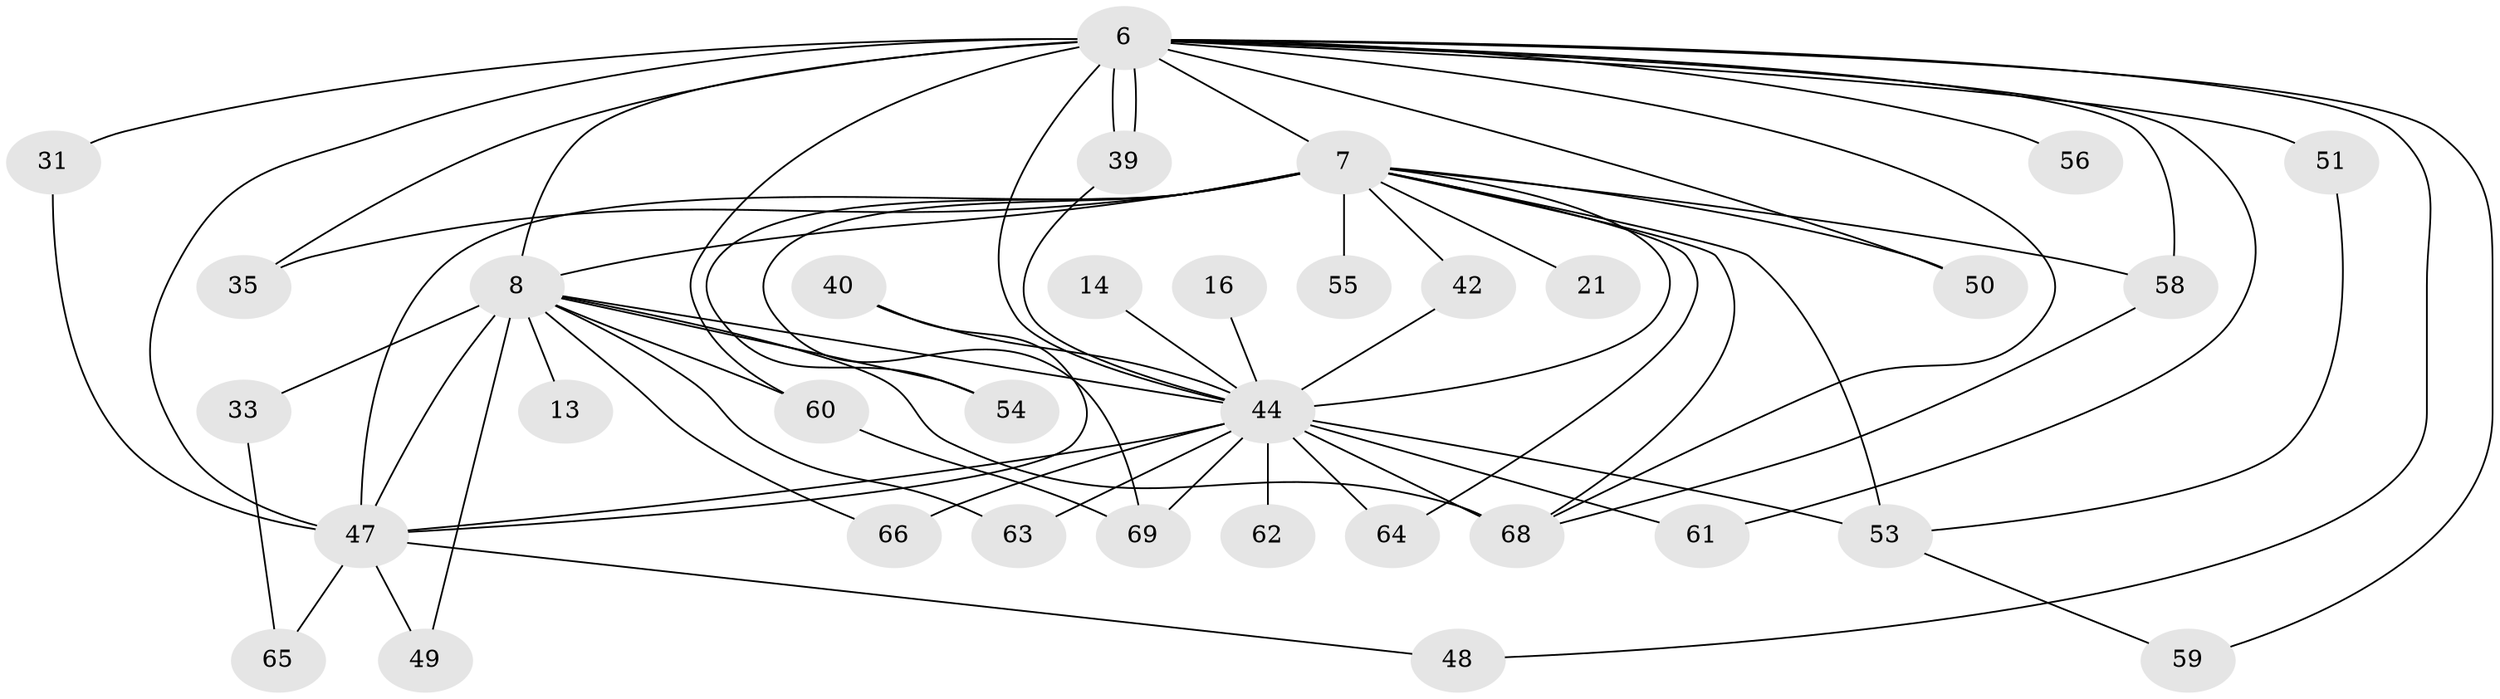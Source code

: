 // original degree distribution, {18: 0.028985507246376812, 17: 0.028985507246376812, 11: 0.014492753623188406, 22: 0.014492753623188406, 14: 0.014492753623188406, 20: 0.028985507246376812, 15: 0.014492753623188406, 5: 0.028985507246376812, 2: 0.4927536231884058, 3: 0.2318840579710145, 4: 0.10144927536231885}
// Generated by graph-tools (version 1.1) at 2025/45/03/09/25 04:45:02]
// undirected, 34 vertices, 65 edges
graph export_dot {
graph [start="1"]
  node [color=gray90,style=filled];
  6 [super="+1"];
  7 [super="+4"];
  8 [super="+2"];
  13;
  14;
  16;
  21;
  31;
  33;
  35 [super="+19"];
  39;
  40;
  42;
  44 [super="+30+23+10"];
  47 [super="+27+5"];
  48;
  49;
  50;
  51;
  53 [super="+26+12"];
  54;
  55;
  56;
  58 [super="+22+28+45+32"];
  59;
  60 [super="+43"];
  61;
  62;
  63;
  64;
  65;
  66 [super="+57"];
  68 [super="+41+46+67+52"];
  69 [super="+24"];
  6 -- 7 [weight=4];
  6 -- 8 [weight=4];
  6 -- 39;
  6 -- 39;
  6 -- 48;
  6 -- 56 [weight=2];
  6 -- 59;
  6 -- 61;
  6 -- 50;
  6 -- 51;
  6 -- 31;
  6 -- 35;
  6 -- 47 [weight=5];
  6 -- 58 [weight=4];
  6 -- 68 [weight=2];
  6 -- 60;
  6 -- 44 [weight=4];
  7 -- 8 [weight=4];
  7 -- 21 [weight=2];
  7 -- 35;
  7 -- 42;
  7 -- 69;
  7 -- 64;
  7 -- 50;
  7 -- 53 [weight=4];
  7 -- 54;
  7 -- 55;
  7 -- 58;
  7 -- 47 [weight=5];
  7 -- 44 [weight=5];
  7 -- 68;
  8 -- 13 [weight=2];
  8 -- 33 [weight=2];
  8 -- 49;
  8 -- 63;
  8 -- 54;
  8 -- 60;
  8 -- 66;
  8 -- 47 [weight=4];
  8 -- 44 [weight=5];
  8 -- 68 [weight=6];
  14 -- 44 [weight=3];
  16 -- 44 [weight=2];
  31 -- 47;
  33 -- 65;
  39 -- 44;
  40 -- 47;
  40 -- 44;
  42 -- 44;
  44 -- 47 [weight=5];
  44 -- 64;
  44 -- 66 [weight=2];
  44 -- 68 [weight=3];
  44 -- 69 [weight=2];
  44 -- 53;
  44 -- 61;
  44 -- 62 [weight=2];
  44 -- 63;
  47 -- 65;
  47 -- 48;
  47 -- 49;
  51 -- 53;
  53 -- 59;
  58 -- 68 [weight=2];
  60 -- 69;
}
